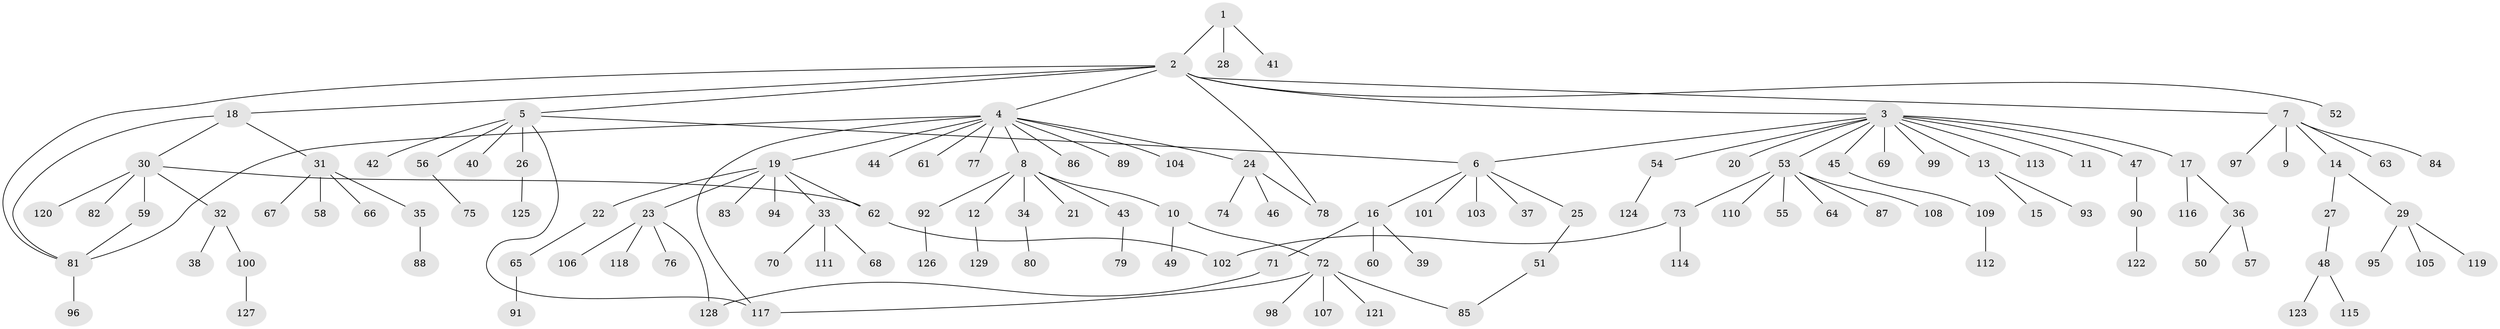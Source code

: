 // coarse degree distribution, {2: 0.14432989690721648, 13: 0.010309278350515464, 14: 0.010309278350515464, 17: 0.010309278350515464, 7: 0.030927835051546393, 6: 0.020618556701030927, 1: 0.6391752577319587, 3: 0.07216494845360824, 4: 0.041237113402061855, 5: 0.020618556701030927}
// Generated by graph-tools (version 1.1) at 2025/41/03/06/25 10:41:49]
// undirected, 129 vertices, 139 edges
graph export_dot {
graph [start="1"]
  node [color=gray90,style=filled];
  1;
  2;
  3;
  4;
  5;
  6;
  7;
  8;
  9;
  10;
  11;
  12;
  13;
  14;
  15;
  16;
  17;
  18;
  19;
  20;
  21;
  22;
  23;
  24;
  25;
  26;
  27;
  28;
  29;
  30;
  31;
  32;
  33;
  34;
  35;
  36;
  37;
  38;
  39;
  40;
  41;
  42;
  43;
  44;
  45;
  46;
  47;
  48;
  49;
  50;
  51;
  52;
  53;
  54;
  55;
  56;
  57;
  58;
  59;
  60;
  61;
  62;
  63;
  64;
  65;
  66;
  67;
  68;
  69;
  70;
  71;
  72;
  73;
  74;
  75;
  76;
  77;
  78;
  79;
  80;
  81;
  82;
  83;
  84;
  85;
  86;
  87;
  88;
  89;
  90;
  91;
  92;
  93;
  94;
  95;
  96;
  97;
  98;
  99;
  100;
  101;
  102;
  103;
  104;
  105;
  106;
  107;
  108;
  109;
  110;
  111;
  112;
  113;
  114;
  115;
  116;
  117;
  118;
  119;
  120;
  121;
  122;
  123;
  124;
  125;
  126;
  127;
  128;
  129;
  1 -- 2;
  1 -- 28;
  1 -- 41;
  2 -- 3;
  2 -- 4;
  2 -- 5;
  2 -- 7;
  2 -- 18;
  2 -- 52;
  2 -- 78;
  2 -- 81;
  3 -- 6;
  3 -- 11;
  3 -- 13;
  3 -- 17;
  3 -- 20;
  3 -- 45;
  3 -- 47;
  3 -- 53;
  3 -- 54;
  3 -- 69;
  3 -- 99;
  3 -- 113;
  4 -- 8;
  4 -- 19;
  4 -- 24;
  4 -- 44;
  4 -- 61;
  4 -- 77;
  4 -- 81;
  4 -- 86;
  4 -- 89;
  4 -- 104;
  4 -- 117;
  5 -- 6;
  5 -- 26;
  5 -- 40;
  5 -- 42;
  5 -- 56;
  5 -- 117;
  6 -- 16;
  6 -- 25;
  6 -- 37;
  6 -- 101;
  6 -- 103;
  7 -- 9;
  7 -- 14;
  7 -- 63;
  7 -- 84;
  7 -- 97;
  8 -- 10;
  8 -- 12;
  8 -- 21;
  8 -- 34;
  8 -- 43;
  8 -- 92;
  10 -- 49;
  10 -- 72;
  12 -- 129;
  13 -- 15;
  13 -- 93;
  14 -- 27;
  14 -- 29;
  16 -- 39;
  16 -- 60;
  16 -- 71;
  17 -- 36;
  17 -- 116;
  18 -- 30;
  18 -- 31;
  18 -- 81;
  19 -- 22;
  19 -- 23;
  19 -- 33;
  19 -- 62;
  19 -- 83;
  19 -- 94;
  22 -- 65;
  23 -- 76;
  23 -- 106;
  23 -- 118;
  23 -- 128;
  24 -- 46;
  24 -- 74;
  24 -- 78;
  25 -- 51;
  26 -- 125;
  27 -- 48;
  29 -- 95;
  29 -- 105;
  29 -- 119;
  30 -- 32;
  30 -- 59;
  30 -- 62;
  30 -- 82;
  30 -- 120;
  31 -- 35;
  31 -- 58;
  31 -- 66;
  31 -- 67;
  32 -- 38;
  32 -- 100;
  33 -- 68;
  33 -- 70;
  33 -- 111;
  34 -- 80;
  35 -- 88;
  36 -- 50;
  36 -- 57;
  43 -- 79;
  45 -- 109;
  47 -- 90;
  48 -- 115;
  48 -- 123;
  51 -- 85;
  53 -- 55;
  53 -- 64;
  53 -- 73;
  53 -- 87;
  53 -- 108;
  53 -- 110;
  54 -- 124;
  56 -- 75;
  59 -- 81;
  62 -- 102;
  65 -- 91;
  71 -- 128;
  72 -- 85;
  72 -- 98;
  72 -- 107;
  72 -- 117;
  72 -- 121;
  73 -- 102;
  73 -- 114;
  81 -- 96;
  90 -- 122;
  92 -- 126;
  100 -- 127;
  109 -- 112;
}
